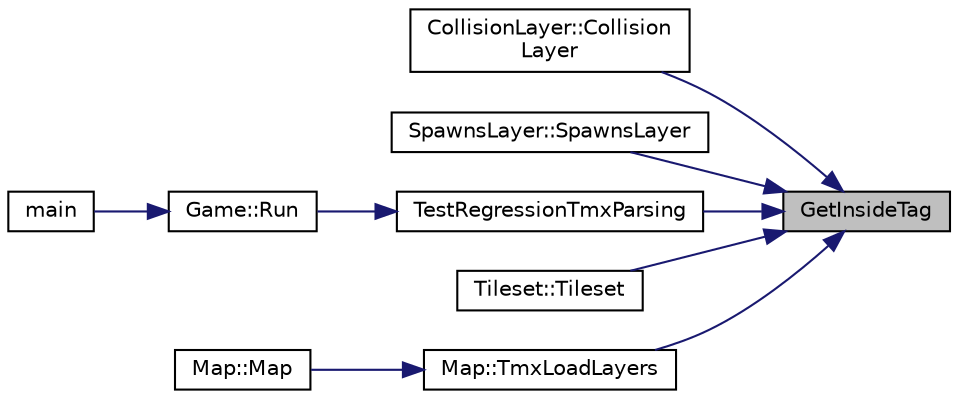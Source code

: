 digraph "GetInsideTag"
{
 // LATEX_PDF_SIZE
  bgcolor="transparent";
  edge [fontname="Helvetica",fontsize="10",labelfontname="Helvetica",labelfontsize="10"];
  node [fontname="Helvetica",fontsize="10",shape=record];
  rankdir="RL";
  Node1 [label="GetInsideTag",height=0.2,width=0.4,color="black", fillcolor="grey75", style="filled", fontcolor="black",tooltip="Retourne le contenu de la balise ouvrante."];
  Node1 -> Node2 [dir="back",color="midnightblue",fontsize="10",style="solid",fontname="Helvetica"];
  Node2 [label="CollisionLayer::Collision\lLayer",height=0.2,width=0.4,color="black",URL="$classCollisionLayer.html#ad7562ed58ac10b8720614008b557a1c1",tooltip="Constructeur par balise."];
  Node1 -> Node3 [dir="back",color="midnightblue",fontsize="10",style="solid",fontname="Helvetica"];
  Node3 [label="SpawnsLayer::SpawnsLayer",height=0.2,width=0.4,color="black",URL="$classSpawnsLayer.html#aeb16f8270a085d422870501d1fcd3409",tooltip="Constructeur avec la balise des spawns du joueur et celle des ennemis."];
  Node1 -> Node4 [dir="back",color="midnightblue",fontsize="10",style="solid",fontname="Helvetica"];
  Node4 [label="TestRegressionTmxParsing",height=0.2,width=0.4,color="black",URL="$tmxParsing_8cpp.html#a9fa1a7abecf83a7b024f031c9ccac69f",tooltip="Fonction de test de regression."];
  Node4 -> Node5 [dir="back",color="midnightblue",fontsize="10",style="solid",fontname="Helvetica"];
  Node5 [label="Game::Run",height=0.2,width=0.4,color="black",URL="$classGame.html#a13910abb0107f073d1627043003b909b",tooltip="Lance le jeu dans le mode selectionné"];
  Node5 -> Node6 [dir="back",color="midnightblue",fontsize="10",style="solid",fontname="Helvetica"];
  Node6 [label="main",height=0.2,width=0.4,color="black",URL="$main_8cpp.html#a0ddf1224851353fc92bfbff6f499fa97",tooltip=" "];
  Node1 -> Node7 [dir="back",color="midnightblue",fontsize="10",style="solid",fontname="Helvetica"];
  Node7 [label="Tileset::Tileset",height=0.2,width=0.4,color="black",URL="$classTileset.html#af8a961b7dea8aa1172a6b1caa8b94e54",tooltip="Constructeur par copie."];
  Node1 -> Node8 [dir="back",color="midnightblue",fontsize="10",style="solid",fontname="Helvetica"];
  Node8 [label="Map::TmxLoadLayers",height=0.2,width=0.4,color="black",URL="$classMap.html#ab57f33273034a118bb9434befbeb4263",tooltip="Charge les données d'un fichier .tmx."];
  Node8 -> Node9 [dir="back",color="midnightblue",fontsize="10",style="solid",fontname="Helvetica"];
  Node9 [label="Map::Map",height=0.2,width=0.4,color="black",URL="$classMap.html#aabdba839fca85548ccc15926cdb5f68a",tooltip="Constructeur prennant en parametre un fichier .tmx et un .tsx."];
}
